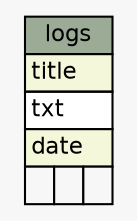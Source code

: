 // dot 2.38.0 on Windows 10 10.0
// SchemaSpy rev 590
digraph "logs" {
  graph [
    rankdir="RL"
    bgcolor="#f7f7f7"
    nodesep="0.18"
    ranksep="0.46"
    fontname="Helvetica"
    fontsize="11"
  ];
  node [
    fontname="Helvetica"
    fontsize="11"
    shape="plaintext"
  ];
  edge [
    arrowsize="0.8"
  ];
  "logs" [
    label=<
    <TABLE BORDER="0" CELLBORDER="1" CELLSPACING="0" BGCOLOR="#ffffff">
      <TR><TD COLSPAN="3" BGCOLOR="#9bab96" ALIGN="CENTER">logs</TD></TR>
      <TR><TD PORT="title" COLSPAN="3" BGCOLOR="#f4f7da" ALIGN="LEFT">title</TD></TR>
      <TR><TD PORT="txt" COLSPAN="3" ALIGN="LEFT">txt</TD></TR>
      <TR><TD PORT="date" COLSPAN="3" BGCOLOR="#f4f7da" ALIGN="LEFT">date</TD></TR>
      <TR><TD ALIGN="LEFT" BGCOLOR="#f7f7f7">  </TD><TD ALIGN="RIGHT" BGCOLOR="#f7f7f7">  </TD><TD ALIGN="RIGHT" BGCOLOR="#f7f7f7">  </TD></TR>
    </TABLE>>
    URL="tables/logs.html"
    tooltip="logs"
  ];
}
